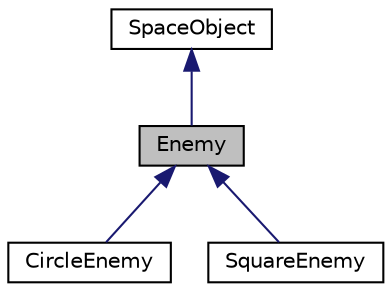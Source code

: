 digraph "Enemy"
{
  edge [fontname="Helvetica",fontsize="10",labelfontname="Helvetica",labelfontsize="10"];
  node [fontname="Helvetica",fontsize="10",shape=record];
  Node0 [label="Enemy",height=0.2,width=0.4,color="black", fillcolor="grey75", style="filled", fontcolor="black"];
  Node1 -> Node0 [dir="back",color="midnightblue",fontsize="10",style="solid",fontname="Helvetica"];
  Node1 [label="SpaceObject",height=0.2,width=0.4,color="black", fillcolor="white", style="filled",URL="$class_space_object.html"];
  Node0 -> Node2 [dir="back",color="midnightblue",fontsize="10",style="solid",fontname="Helvetica"];
  Node2 [label="CircleEnemy",height=0.2,width=0.4,color="black", fillcolor="white", style="filled",URL="$class_circle_enemy.html"];
  Node0 -> Node3 [dir="back",color="midnightblue",fontsize="10",style="solid",fontname="Helvetica"];
  Node3 [label="SquareEnemy",height=0.2,width=0.4,color="black", fillcolor="white", style="filled",URL="$class_square_enemy.html"];
}
